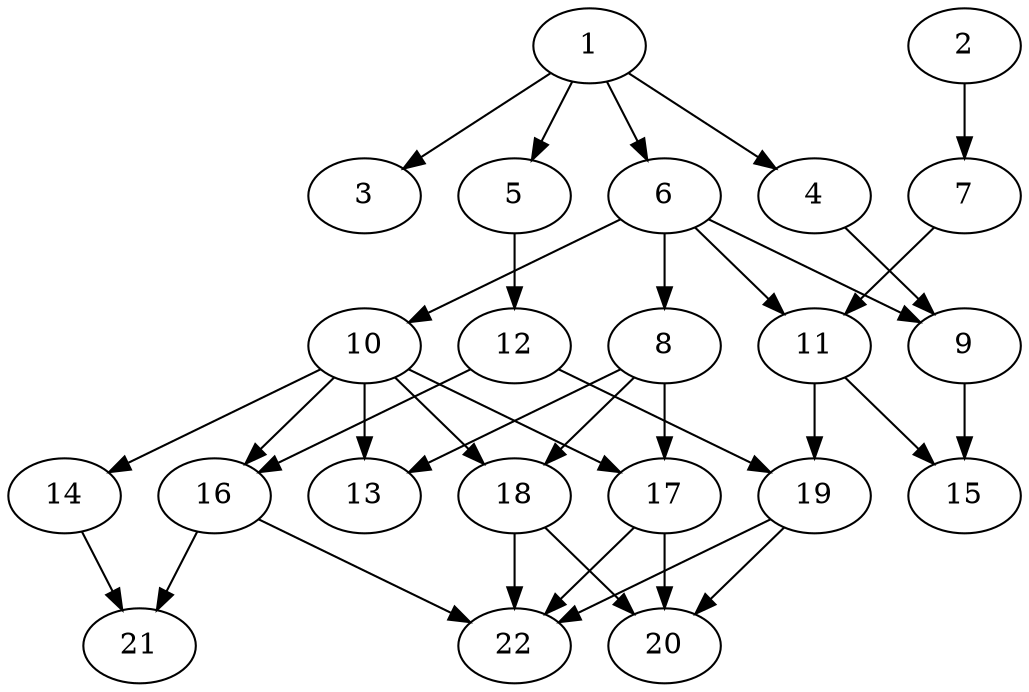 // DAG (tier=2-normal, mode=data, n=22, ccr=0.428, fat=0.611, density=0.468, regular=0.461, jump=0.156, mindata=2097152, maxdata=16777216)
// DAG automatically generated by daggen at Sun Aug 24 16:33:34 2025
// /home/ermia/Project/Environments/daggen/bin/daggen --dot --ccr 0.428 --fat 0.611 --regular 0.461 --density 0.468 --jump 0.156 --mindata 2097152 --maxdata 16777216 -n 22 
digraph G {
  1 [size="2430491173194825728000", alpha="0.04", expect_size="1215245586597412864000"]
  1 -> 3 [size ="1446170014515200"]
  1 -> 4 [size ="1446170014515200"]
  1 -> 5 [size ="1446170014515200"]
  1 -> 6 [size ="1446170014515200"]
  2 [size="204536264895156448", alpha="0.06", expect_size="102268132447578224"]
  2 -> 7 [size ="550648395333632"]
  3 [size="43310106669973872", alpha="0.11", expect_size="21655053334986936"]
  4 [size="36023683385245024", alpha="0.00", expect_size="18011841692622512"]
  4 -> 9 [size ="613515140268032"]
  5 [size="20732847535689520", alpha="0.08", expect_size="10366423767844760"]
  5 -> 12 [size ="809922417655808"]
  6 [size="939920235324929736704", alpha="0.03", expect_size="469960117662464868352"]
  6 -> 8 [size ="767627727208448"]
  6 -> 9 [size ="767627727208448"]
  6 -> 10 [size ="767627727208448"]
  6 -> 11 [size ="767627727208448"]
  7 [size="14475405587120128000", alpha="0.08", expect_size="7237702793560064000"]
  7 -> 11 [size ="47516431155200"]
  8 [size="1801799511635619072", alpha="0.05", expect_size="900899755817809536"]
  8 -> 13 [size ="673901919076352"]
  8 -> 17 [size ="673901919076352"]
  8 -> 18 [size ="673901919076352"]
  9 [size="4971253069482347", alpha="0.10", expect_size="2485626534741173"]
  9 -> 15 [size ="86652609363968"]
  10 [size="3415640442900664287232", alpha="0.13", expect_size="1707820221450332143616"]
  10 -> 13 [size ="1814421089288192"]
  10 -> 14 [size ="1814421089288192"]
  10 -> 16 [size ="1814421089288192"]
  10 -> 17 [size ="1814421089288192"]
  10 -> 18 [size ="1814421089288192"]
  11 [size="5242163975047074816", alpha="0.06", expect_size="2621081987523537408"]
  11 -> 15 [size ="1740186606108672"]
  11 -> 19 [size ="1740186606108672"]
  12 [size="2374096588406905856", alpha="0.09", expect_size="1187048294203452928"]
  12 -> 16 [size ="1847137264467968"]
  12 -> 19 [size ="1847137264467968"]
  13 [size="48316916698603872", alpha="0.04", expect_size="24158458349301936"]
  14 [size="3282773979907728384", alpha="0.17", expect_size="1641386989953864192"]
  14 -> 21 [size ="1564589888110592"]
  15 [size="2375964483853180928", alpha="0.05", expect_size="1187982241926590464"]
  16 [size="527789929811318669312", alpha="0.10", expect_size="263894964905659334656"]
  16 -> 21 [size ="522473242099712"]
  16 -> 22 [size ="522473242099712"]
  17 [size="19049601147241912", alpha="0.03", expect_size="9524800573620956"]
  17 -> 20 [size ="309892661379072"]
  17 -> 22 [size ="309892661379072"]
  18 [size="28707238737131848", alpha="0.06", expect_size="14353619368565924"]
  18 -> 20 [size ="555689252487168"]
  18 -> 22 [size ="555689252487168"]
  19 [size="2376474090818431352832", alpha="0.13", expect_size="1188237045409215676416"]
  19 -> 20 [size ="1424662663790592"]
  19 -> 22 [size ="1424662663790592"]
  20 [size="1278799593911846400", alpha="0.01", expect_size="639399796955923200"]
  21 [size="52631091943895264", alpha="0.08", expect_size="26315545971947632"]
  22 [size="1630625264605361152", alpha="0.07", expect_size="815312632302680576"]
}